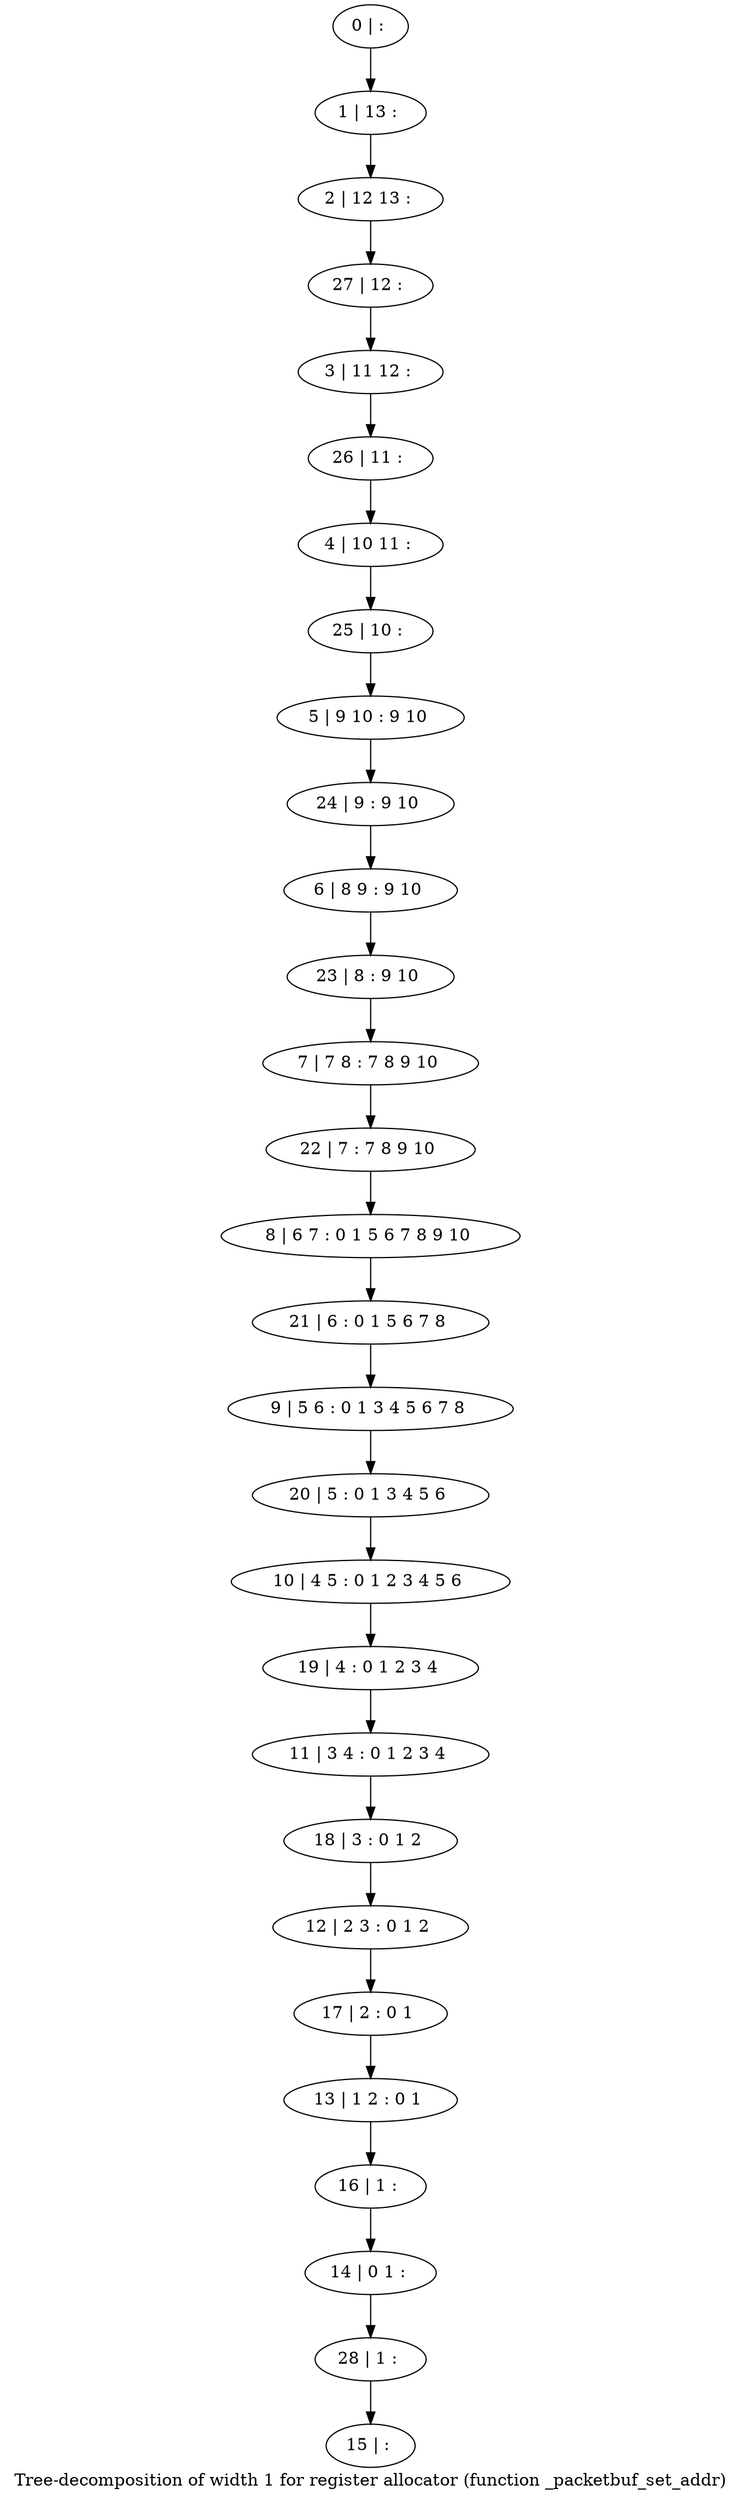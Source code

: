 digraph G {
graph [label="Tree-decomposition of width 1 for register allocator (function _packetbuf_set_addr)"]
0[label="0 | : "];
1[label="1 | 13 : "];
2[label="2 | 12 13 : "];
3[label="3 | 11 12 : "];
4[label="4 | 10 11 : "];
5[label="5 | 9 10 : 9 10 "];
6[label="6 | 8 9 : 9 10 "];
7[label="7 | 7 8 : 7 8 9 10 "];
8[label="8 | 6 7 : 0 1 5 6 7 8 9 10 "];
9[label="9 | 5 6 : 0 1 3 4 5 6 7 8 "];
10[label="10 | 4 5 : 0 1 2 3 4 5 6 "];
11[label="11 | 3 4 : 0 1 2 3 4 "];
12[label="12 | 2 3 : 0 1 2 "];
13[label="13 | 1 2 : 0 1 "];
14[label="14 | 0 1 : "];
15[label="15 | : "];
16[label="16 | 1 : "];
17[label="17 | 2 : 0 1 "];
18[label="18 | 3 : 0 1 2 "];
19[label="19 | 4 : 0 1 2 3 4 "];
20[label="20 | 5 : 0 1 3 4 5 6 "];
21[label="21 | 6 : 0 1 5 6 7 8 "];
22[label="22 | 7 : 7 8 9 10 "];
23[label="23 | 8 : 9 10 "];
24[label="24 | 9 : 9 10 "];
25[label="25 | 10 : "];
26[label="26 | 11 : "];
27[label="27 | 12 : "];
28[label="28 | 1 : "];
0->1 ;
1->2 ;
16->14 ;
13->16 ;
17->13 ;
12->17 ;
18->12 ;
11->18 ;
19->11 ;
10->19 ;
20->10 ;
9->20 ;
21->9 ;
8->21 ;
22->8 ;
7->22 ;
23->7 ;
6->23 ;
24->6 ;
5->24 ;
25->5 ;
4->25 ;
26->4 ;
3->26 ;
27->3 ;
2->27 ;
28->15 ;
14->28 ;
}
